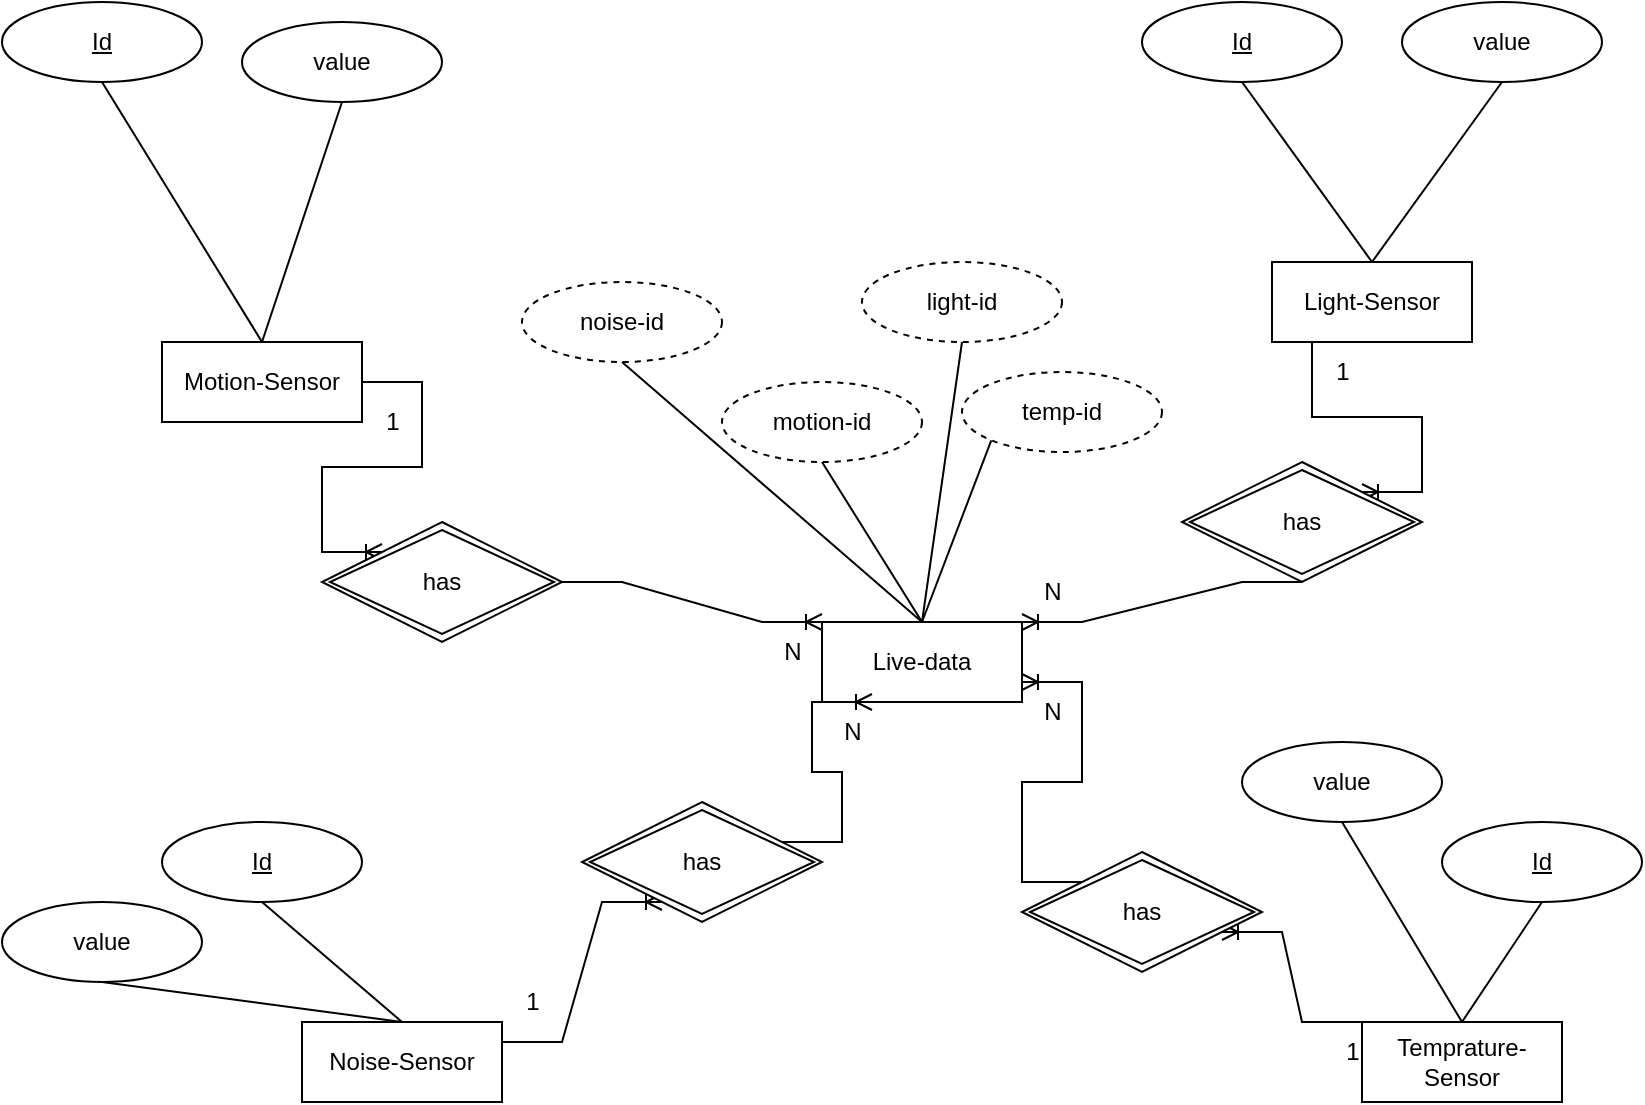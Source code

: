 <mxfile version="24.7.17">
  <diagram id="R2lEEEUBdFMjLlhIrx00" name="Page-1">
    <mxGraphModel dx="940" dy="702" grid="1" gridSize="10" guides="1" tooltips="1" connect="1" arrows="1" fold="1" page="1" pageScale="1" pageWidth="850" pageHeight="1100" math="0" shadow="0" extFonts="Permanent Marker^https://fonts.googleapis.com/css?family=Permanent+Marker">
      <root>
        <mxCell id="0" />
        <mxCell id="1" parent="0" />
        <mxCell id="s37hYN4Vf8pwhZXHmyx9-21" value="Light-Sensor" style="whiteSpace=wrap;html=1;align=center;" vertex="1" parent="1">
          <mxGeometry x="665" y="180" width="100" height="40" as="geometry" />
        </mxCell>
        <mxCell id="s37hYN4Vf8pwhZXHmyx9-22" value="Noise-Sensor" style="whiteSpace=wrap;html=1;align=center;" vertex="1" parent="1">
          <mxGeometry x="180" y="560" width="100" height="40" as="geometry" />
        </mxCell>
        <mxCell id="s37hYN4Vf8pwhZXHmyx9-24" value="Temprature-Sensor" style="whiteSpace=wrap;html=1;align=center;" vertex="1" parent="1">
          <mxGeometry x="710" y="560" width="100" height="40" as="geometry" />
        </mxCell>
        <mxCell id="s37hYN4Vf8pwhZXHmyx9-25" value="Motion-Sensor" style="whiteSpace=wrap;html=1;align=center;" vertex="1" parent="1">
          <mxGeometry x="110" y="220" width="100" height="40" as="geometry" />
        </mxCell>
        <mxCell id="s37hYN4Vf8pwhZXHmyx9-27" value="Id" style="ellipse;whiteSpace=wrap;html=1;align=center;fontStyle=4;" vertex="1" parent="1">
          <mxGeometry x="30" y="50" width="100" height="40" as="geometry" />
        </mxCell>
        <mxCell id="s37hYN4Vf8pwhZXHmyx9-32" value="" style="endArrow=none;html=1;rounded=0;exitX=0.5;exitY=0;exitDx=0;exitDy=0;entryX=0.5;entryY=1;entryDx=0;entryDy=0;" edge="1" parent="1" source="s37hYN4Vf8pwhZXHmyx9-25" target="s37hYN4Vf8pwhZXHmyx9-27">
          <mxGeometry relative="1" as="geometry">
            <mxPoint x="340" y="360" as="sourcePoint" />
            <mxPoint x="500" y="360" as="targetPoint" />
          </mxGeometry>
        </mxCell>
        <mxCell id="s37hYN4Vf8pwhZXHmyx9-35" value="Id" style="ellipse;whiteSpace=wrap;html=1;align=center;fontStyle=4;" vertex="1" parent="1">
          <mxGeometry x="600" y="50" width="100" height="40" as="geometry" />
        </mxCell>
        <mxCell id="s37hYN4Vf8pwhZXHmyx9-36" value="" style="endArrow=none;html=1;rounded=0;exitX=0.5;exitY=0;exitDx=0;exitDy=0;entryX=0.5;entryY=1;entryDx=0;entryDy=0;" edge="1" parent="1" target="s37hYN4Vf8pwhZXHmyx9-35" source="s37hYN4Vf8pwhZXHmyx9-21">
          <mxGeometry relative="1" as="geometry">
            <mxPoint x="755" y="200" as="sourcePoint" />
            <mxPoint x="1120" y="340" as="targetPoint" />
          </mxGeometry>
        </mxCell>
        <mxCell id="s37hYN4Vf8pwhZXHmyx9-39" value="Id" style="ellipse;whiteSpace=wrap;html=1;align=center;fontStyle=4;" vertex="1" parent="1">
          <mxGeometry x="750" y="460" width="100" height="40" as="geometry" />
        </mxCell>
        <mxCell id="s37hYN4Vf8pwhZXHmyx9-40" value="" style="endArrow=none;html=1;rounded=0;exitX=0.5;exitY=1;exitDx=0;exitDy=0;entryX=0.5;entryY=0;entryDx=0;entryDy=0;" edge="1" parent="1" target="s37hYN4Vf8pwhZXHmyx9-24" source="s37hYN4Vf8pwhZXHmyx9-39">
          <mxGeometry relative="1" as="geometry">
            <mxPoint x="640" y="530" as="sourcePoint" />
            <mxPoint x="670" y="680" as="targetPoint" />
            <Array as="points" />
          </mxGeometry>
        </mxCell>
        <mxCell id="s37hYN4Vf8pwhZXHmyx9-41" value="Id" style="ellipse;whiteSpace=wrap;html=1;align=center;fontStyle=4;" vertex="1" parent="1">
          <mxGeometry x="110" y="460" width="100" height="40" as="geometry" />
        </mxCell>
        <mxCell id="s37hYN4Vf8pwhZXHmyx9-42" value="" style="endArrow=none;html=1;rounded=0;exitX=0.5;exitY=0;exitDx=0;exitDy=0;entryX=0.5;entryY=1;entryDx=0;entryDy=0;" edge="1" parent="1" target="s37hYN4Vf8pwhZXHmyx9-41" source="s37hYN4Vf8pwhZXHmyx9-22">
          <mxGeometry relative="1" as="geometry">
            <mxPoint x="685" y="370" as="sourcePoint" />
            <mxPoint x="1050" y="510" as="targetPoint" />
          </mxGeometry>
        </mxCell>
        <mxCell id="s37hYN4Vf8pwhZXHmyx9-43" value="value" style="ellipse;whiteSpace=wrap;html=1;align=center;" vertex="1" parent="1">
          <mxGeometry x="150" y="60" width="100" height="40" as="geometry" />
        </mxCell>
        <mxCell id="s37hYN4Vf8pwhZXHmyx9-44" value="" style="endArrow=none;html=1;rounded=0;exitX=0.5;exitY=1;exitDx=0;exitDy=0;entryX=0.5;entryY=0;entryDx=0;entryDy=0;" edge="1" parent="1" source="s37hYN4Vf8pwhZXHmyx9-43" target="s37hYN4Vf8pwhZXHmyx9-25">
          <mxGeometry relative="1" as="geometry">
            <mxPoint x="340" y="340" as="sourcePoint" />
            <mxPoint x="160" y="210" as="targetPoint" />
          </mxGeometry>
        </mxCell>
        <mxCell id="s37hYN4Vf8pwhZXHmyx9-46" value="value" style="ellipse;whiteSpace=wrap;html=1;align=center;" vertex="1" parent="1">
          <mxGeometry x="730" y="50" width="100" height="40" as="geometry" />
        </mxCell>
        <mxCell id="s37hYN4Vf8pwhZXHmyx9-47" value="" style="endArrow=none;html=1;rounded=0;exitX=0.5;exitY=1;exitDx=0;exitDy=0;entryX=0.5;entryY=0;entryDx=0;entryDy=0;" edge="1" parent="1" source="s37hYN4Vf8pwhZXHmyx9-46" target="s37hYN4Vf8pwhZXHmyx9-21">
          <mxGeometry relative="1" as="geometry">
            <mxPoint x="890" y="300" as="sourcePoint" />
            <mxPoint x="770" y="150" as="targetPoint" />
          </mxGeometry>
        </mxCell>
        <mxCell id="s37hYN4Vf8pwhZXHmyx9-48" value="value" style="ellipse;whiteSpace=wrap;html=1;align=center;" vertex="1" parent="1">
          <mxGeometry x="30" y="500" width="100" height="40" as="geometry" />
        </mxCell>
        <mxCell id="s37hYN4Vf8pwhZXHmyx9-49" value="" style="endArrow=none;html=1;rounded=0;exitX=0.5;exitY=0;exitDx=0;exitDy=0;entryX=0.5;entryY=1;entryDx=0;entryDy=0;" edge="1" parent="1" source="s37hYN4Vf8pwhZXHmyx9-22" target="s37hYN4Vf8pwhZXHmyx9-48">
          <mxGeometry relative="1" as="geometry">
            <mxPoint x="485" y="370" as="sourcePoint" />
            <mxPoint x="680" y="370" as="targetPoint" />
          </mxGeometry>
        </mxCell>
        <mxCell id="s37hYN4Vf8pwhZXHmyx9-50" value="value" style="ellipse;whiteSpace=wrap;html=1;align=center;" vertex="1" parent="1">
          <mxGeometry x="650" y="420" width="100" height="40" as="geometry" />
        </mxCell>
        <mxCell id="s37hYN4Vf8pwhZXHmyx9-51" value="" style="endArrow=none;html=1;rounded=0;exitX=0.5;exitY=1;exitDx=0;exitDy=0;entryX=0.5;entryY=0;entryDx=0;entryDy=0;" edge="1" parent="1" source="s37hYN4Vf8pwhZXHmyx9-50" target="s37hYN4Vf8pwhZXHmyx9-24">
          <mxGeometry relative="1" as="geometry">
            <mxPoint x="830" y="760" as="sourcePoint" />
            <mxPoint x="730" y="600" as="targetPoint" />
          </mxGeometry>
        </mxCell>
        <mxCell id="s37hYN4Vf8pwhZXHmyx9-52" value="Live-data" style="whiteSpace=wrap;html=1;align=center;" vertex="1" parent="1">
          <mxGeometry x="440" y="360" width="100" height="40" as="geometry" />
        </mxCell>
        <mxCell id="s37hYN4Vf8pwhZXHmyx9-57" value="noise-id" style="ellipse;whiteSpace=wrap;html=1;align=center;dashed=1;" vertex="1" parent="1">
          <mxGeometry x="290" y="190" width="100" height="40" as="geometry" />
        </mxCell>
        <mxCell id="s37hYN4Vf8pwhZXHmyx9-58" value="motion-id" style="ellipse;whiteSpace=wrap;html=1;align=center;dashed=1;" vertex="1" parent="1">
          <mxGeometry x="390" y="240" width="100" height="40" as="geometry" />
        </mxCell>
        <mxCell id="s37hYN4Vf8pwhZXHmyx9-59" value="light-id" style="ellipse;whiteSpace=wrap;html=1;align=center;dashed=1;" vertex="1" parent="1">
          <mxGeometry x="460" y="180" width="100" height="40" as="geometry" />
        </mxCell>
        <mxCell id="s37hYN4Vf8pwhZXHmyx9-61" value="temp-id" style="ellipse;whiteSpace=wrap;html=1;align=center;dashed=1;" vertex="1" parent="1">
          <mxGeometry x="510" y="235" width="100" height="40" as="geometry" />
        </mxCell>
        <mxCell id="s37hYN4Vf8pwhZXHmyx9-62" value="" style="endArrow=none;html=1;rounded=0;exitX=0.5;exitY=0;exitDx=0;exitDy=0;entryX=0.5;entryY=1;entryDx=0;entryDy=0;" edge="1" parent="1" source="s37hYN4Vf8pwhZXHmyx9-52" target="s37hYN4Vf8pwhZXHmyx9-57">
          <mxGeometry relative="1" as="geometry">
            <mxPoint x="130" y="460" as="sourcePoint" />
            <mxPoint x="180" y="400" as="targetPoint" />
          </mxGeometry>
        </mxCell>
        <mxCell id="s37hYN4Vf8pwhZXHmyx9-63" value="" style="endArrow=none;html=1;rounded=0;exitX=0.5;exitY=0;exitDx=0;exitDy=0;entryX=0.5;entryY=1;entryDx=0;entryDy=0;" edge="1" parent="1" source="s37hYN4Vf8pwhZXHmyx9-52" target="s37hYN4Vf8pwhZXHmyx9-58">
          <mxGeometry relative="1" as="geometry">
            <mxPoint x="480" y="310" as="sourcePoint" />
            <mxPoint x="380" y="280" as="targetPoint" />
          </mxGeometry>
        </mxCell>
        <mxCell id="s37hYN4Vf8pwhZXHmyx9-64" value="" style="endArrow=none;html=1;rounded=0;entryX=0;entryY=1;entryDx=0;entryDy=0;exitX=0.5;exitY=0;exitDx=0;exitDy=0;" edge="1" parent="1" source="s37hYN4Vf8pwhZXHmyx9-52" target="s37hYN4Vf8pwhZXHmyx9-61">
          <mxGeometry relative="1" as="geometry">
            <mxPoint x="500" y="320" as="sourcePoint" />
            <mxPoint x="600" y="340" as="targetPoint" />
          </mxGeometry>
        </mxCell>
        <mxCell id="s37hYN4Vf8pwhZXHmyx9-65" value="" style="endArrow=none;html=1;rounded=0;exitX=0.5;exitY=0;exitDx=0;exitDy=0;entryX=0.5;entryY=1;entryDx=0;entryDy=0;" edge="1" parent="1" source="s37hYN4Vf8pwhZXHmyx9-52" target="s37hYN4Vf8pwhZXHmyx9-59">
          <mxGeometry relative="1" as="geometry">
            <mxPoint x="480" y="280" as="sourcePoint" />
            <mxPoint x="500" y="280" as="targetPoint" />
          </mxGeometry>
        </mxCell>
        <mxCell id="s37hYN4Vf8pwhZXHmyx9-66" value="" style="edgeStyle=entityRelationEdgeStyle;fontSize=12;html=1;endArrow=ERoneToMany;rounded=0;exitX=1;exitY=0.25;exitDx=0;exitDy=0;entryX=0.25;entryY=1;entryDx=0;entryDy=0;" edge="1" parent="1" source="s37hYN4Vf8pwhZXHmyx9-67" target="s37hYN4Vf8pwhZXHmyx9-52">
          <mxGeometry width="100" height="100" relative="1" as="geometry">
            <mxPoint x="280" y="410" as="sourcePoint" />
            <mxPoint x="190" y="350" as="targetPoint" />
          </mxGeometry>
        </mxCell>
        <mxCell id="s37hYN4Vf8pwhZXHmyx9-68" value="" style="edgeStyle=entityRelationEdgeStyle;fontSize=12;html=1;endArrow=ERoneToMany;rounded=0;exitX=1;exitY=0.25;exitDx=0;exitDy=0;entryX=0.25;entryY=1;entryDx=0;entryDy=0;" edge="1" parent="1" source="s37hYN4Vf8pwhZXHmyx9-22" target="s37hYN4Vf8pwhZXHmyx9-67">
          <mxGeometry width="100" height="100" relative="1" as="geometry">
            <mxPoint x="280" y="570" as="sourcePoint" />
            <mxPoint x="465" y="400" as="targetPoint" />
          </mxGeometry>
        </mxCell>
        <mxCell id="s37hYN4Vf8pwhZXHmyx9-67" value="has" style="shape=rhombus;double=1;perimeter=rhombusPerimeter;whiteSpace=wrap;html=1;align=center;" vertex="1" parent="1">
          <mxGeometry x="320" y="450" width="120" height="60" as="geometry" />
        </mxCell>
        <mxCell id="s37hYN4Vf8pwhZXHmyx9-69" value="1" style="text;html=1;align=center;verticalAlign=middle;resizable=0;points=[];autosize=1;strokeColor=none;fillColor=none;" vertex="1" parent="1">
          <mxGeometry x="280" y="535" width="30" height="30" as="geometry" />
        </mxCell>
        <mxCell id="s37hYN4Vf8pwhZXHmyx9-70" value="N" style="text;html=1;align=center;verticalAlign=middle;resizable=0;points=[];autosize=1;strokeColor=none;fillColor=none;" vertex="1" parent="1">
          <mxGeometry x="440" y="400" width="30" height="30" as="geometry" />
        </mxCell>
        <mxCell id="s37hYN4Vf8pwhZXHmyx9-71" value="N" style="text;html=1;align=center;verticalAlign=middle;resizable=0;points=[];autosize=1;strokeColor=none;fillColor=none;" vertex="1" parent="1">
          <mxGeometry x="540" y="390" width="30" height="30" as="geometry" />
        </mxCell>
        <mxCell id="s37hYN4Vf8pwhZXHmyx9-72" value="1" style="text;html=1;align=center;verticalAlign=middle;resizable=0;points=[];autosize=1;strokeColor=none;fillColor=none;" vertex="1" parent="1">
          <mxGeometry x="690" y="560" width="30" height="30" as="geometry" />
        </mxCell>
        <mxCell id="s37hYN4Vf8pwhZXHmyx9-73" value="" style="edgeStyle=entityRelationEdgeStyle;fontSize=12;html=1;endArrow=ERoneToMany;rounded=0;exitX=0;exitY=0;exitDx=0;exitDy=0;entryX=1;entryY=0.75;entryDx=0;entryDy=0;" edge="1" parent="1" source="s37hYN4Vf8pwhZXHmyx9-79" target="s37hYN4Vf8pwhZXHmyx9-52">
          <mxGeometry width="100" height="100" relative="1" as="geometry">
            <mxPoint x="370" y="390" as="sourcePoint" />
            <mxPoint x="470" y="290" as="targetPoint" />
          </mxGeometry>
        </mxCell>
        <mxCell id="s37hYN4Vf8pwhZXHmyx9-74" value="" style="edgeStyle=entityRelationEdgeStyle;fontSize=12;html=1;endArrow=ERoneToMany;rounded=0;exitX=1;exitY=0.5;exitDx=0;exitDy=0;entryX=0;entryY=0;entryDx=0;entryDy=0;" edge="1" parent="1" source="s37hYN4Vf8pwhZXHmyx9-77" target="s37hYN4Vf8pwhZXHmyx9-52">
          <mxGeometry width="100" height="100" relative="1" as="geometry">
            <mxPoint x="720" y="570" as="sourcePoint" />
            <mxPoint x="550" y="400" as="targetPoint" />
          </mxGeometry>
        </mxCell>
        <mxCell id="s37hYN4Vf8pwhZXHmyx9-75" value="N" style="text;html=1;align=center;verticalAlign=middle;resizable=0;points=[];autosize=1;strokeColor=none;fillColor=none;" vertex="1" parent="1">
          <mxGeometry x="410" y="360" width="30" height="30" as="geometry" />
        </mxCell>
        <mxCell id="s37hYN4Vf8pwhZXHmyx9-76" value="1" style="text;html=1;align=center;verticalAlign=middle;resizable=0;points=[];autosize=1;strokeColor=none;fillColor=none;" vertex="1" parent="1">
          <mxGeometry x="210" y="245" width="30" height="30" as="geometry" />
        </mxCell>
        <mxCell id="s37hYN4Vf8pwhZXHmyx9-78" value="" style="edgeStyle=entityRelationEdgeStyle;fontSize=12;html=1;endArrow=ERoneToMany;rounded=0;exitX=1;exitY=0.5;exitDx=0;exitDy=0;entryX=0;entryY=0;entryDx=0;entryDy=0;" edge="1" parent="1" source="s37hYN4Vf8pwhZXHmyx9-25" target="s37hYN4Vf8pwhZXHmyx9-77">
          <mxGeometry width="100" height="100" relative="1" as="geometry">
            <mxPoint x="210" y="240" as="sourcePoint" />
            <mxPoint x="440" y="360" as="targetPoint" />
          </mxGeometry>
        </mxCell>
        <mxCell id="s37hYN4Vf8pwhZXHmyx9-77" value="has" style="shape=rhombus;double=1;perimeter=rhombusPerimeter;whiteSpace=wrap;html=1;align=center;" vertex="1" parent="1">
          <mxGeometry x="190" y="310" width="120" height="60" as="geometry" />
        </mxCell>
        <mxCell id="s37hYN4Vf8pwhZXHmyx9-80" value="" style="edgeStyle=entityRelationEdgeStyle;fontSize=12;html=1;endArrow=ERoneToMany;rounded=0;exitX=0;exitY=0;exitDx=0;exitDy=0;entryX=1;entryY=0.75;entryDx=0;entryDy=0;" edge="1" parent="1" source="s37hYN4Vf8pwhZXHmyx9-24" target="s37hYN4Vf8pwhZXHmyx9-79">
          <mxGeometry width="100" height="100" relative="1" as="geometry">
            <mxPoint x="710" y="560" as="sourcePoint" />
            <mxPoint x="540" y="390" as="targetPoint" />
          </mxGeometry>
        </mxCell>
        <mxCell id="s37hYN4Vf8pwhZXHmyx9-79" value="has" style="shape=rhombus;double=1;perimeter=rhombusPerimeter;whiteSpace=wrap;html=1;align=center;" vertex="1" parent="1">
          <mxGeometry x="540" y="475" width="120" height="60" as="geometry" />
        </mxCell>
        <mxCell id="s37hYN4Vf8pwhZXHmyx9-81" value="" style="edgeStyle=entityRelationEdgeStyle;fontSize=12;html=1;endArrow=ERoneToMany;rounded=0;exitX=0.5;exitY=1;exitDx=0;exitDy=0;entryX=1;entryY=0;entryDx=0;entryDy=0;" edge="1" parent="1" source="s37hYN4Vf8pwhZXHmyx9-82" target="s37hYN4Vf8pwhZXHmyx9-52">
          <mxGeometry width="100" height="100" relative="1" as="geometry">
            <mxPoint x="370" y="390" as="sourcePoint" />
            <mxPoint x="470" y="290" as="targetPoint" />
          </mxGeometry>
        </mxCell>
        <mxCell id="s37hYN4Vf8pwhZXHmyx9-83" value="" style="edgeStyle=entityRelationEdgeStyle;fontSize=12;html=1;endArrow=ERoneToMany;rounded=0;exitX=0.5;exitY=1;exitDx=0;exitDy=0;entryX=1;entryY=0;entryDx=0;entryDy=0;" edge="1" parent="1" source="s37hYN4Vf8pwhZXHmyx9-21" target="s37hYN4Vf8pwhZXHmyx9-82">
          <mxGeometry width="100" height="100" relative="1" as="geometry">
            <mxPoint x="715" y="220" as="sourcePoint" />
            <mxPoint x="540" y="360" as="targetPoint" />
          </mxGeometry>
        </mxCell>
        <mxCell id="s37hYN4Vf8pwhZXHmyx9-82" value="has" style="shape=rhombus;double=1;perimeter=rhombusPerimeter;whiteSpace=wrap;html=1;align=center;" vertex="1" parent="1">
          <mxGeometry x="620" y="280" width="120" height="60" as="geometry" />
        </mxCell>
        <mxCell id="s37hYN4Vf8pwhZXHmyx9-84" value="1" style="text;html=1;align=center;verticalAlign=middle;resizable=0;points=[];autosize=1;strokeColor=none;fillColor=none;" vertex="1" parent="1">
          <mxGeometry x="685" y="220" width="30" height="30" as="geometry" />
        </mxCell>
        <mxCell id="s37hYN4Vf8pwhZXHmyx9-85" value="N" style="text;html=1;align=center;verticalAlign=middle;resizable=0;points=[];autosize=1;strokeColor=none;fillColor=none;" vertex="1" parent="1">
          <mxGeometry x="540" y="330" width="30" height="30" as="geometry" />
        </mxCell>
      </root>
    </mxGraphModel>
  </diagram>
</mxfile>

